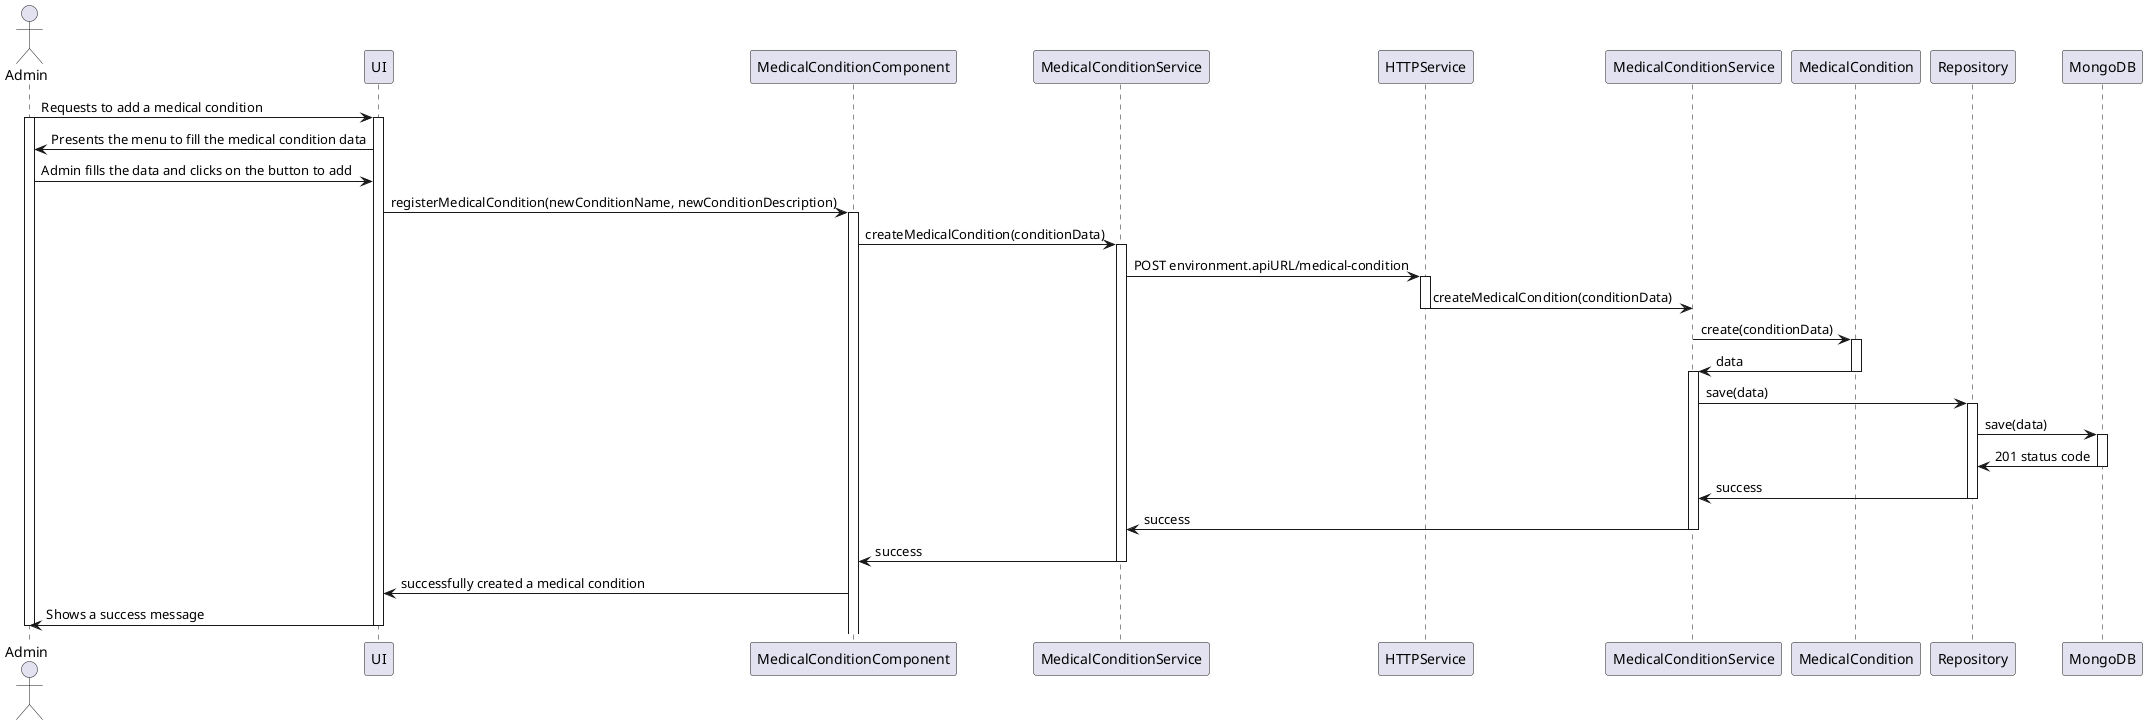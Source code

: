 @startuml
'https://plantuml.com/sequence-diagram

actor "Admin" as adm
participant UI as ui
participant MedicalConditionComponent as comp
participant MedicalConditionService as ser
participant "HTTPService" as http

adm -> ui : Requests to add a medical condition
activate adm
activate ui

ui -> adm : Presents the menu to fill the medical condition data

adm -> ui : Admin fills the data and clicks on the button to add

ui -> comp : registerMedicalCondition(newConditionName, newConditionDescription)
activate comp

comp -> ser : createMedicalCondition(conditionData)
activate ser

ser -> http : POST environment.apiURL/medical-condition
activate http

http -> MedicalConditionService : createMedicalCondition(conditionData)
deactivate http

MedicalConditionService -> MedicalCondition : create(conditionData)
activate MedicalCondition

MedicalCondition -> MedicalConditionService : data
deactivate MedicalCondition
activate MedicalConditionService

MedicalConditionService -> Repository : save(data)
activate Repository

Repository -> MongoDB : save(data)
activate MongoDB

MongoDB -> Repository : 201 status code
deactivate MongoDB

Repository -> MedicalConditionService : success
deactivate Repository
MedicalConditionService -> ser : success
deactivate MedicalConditionService

deactivate http
ser -> comp : success
deactivate ser
comp -> ui : successfully created a medical condition

ui -> adm : Shows a success message
deactivate adm
deactivate ui
@enduml
